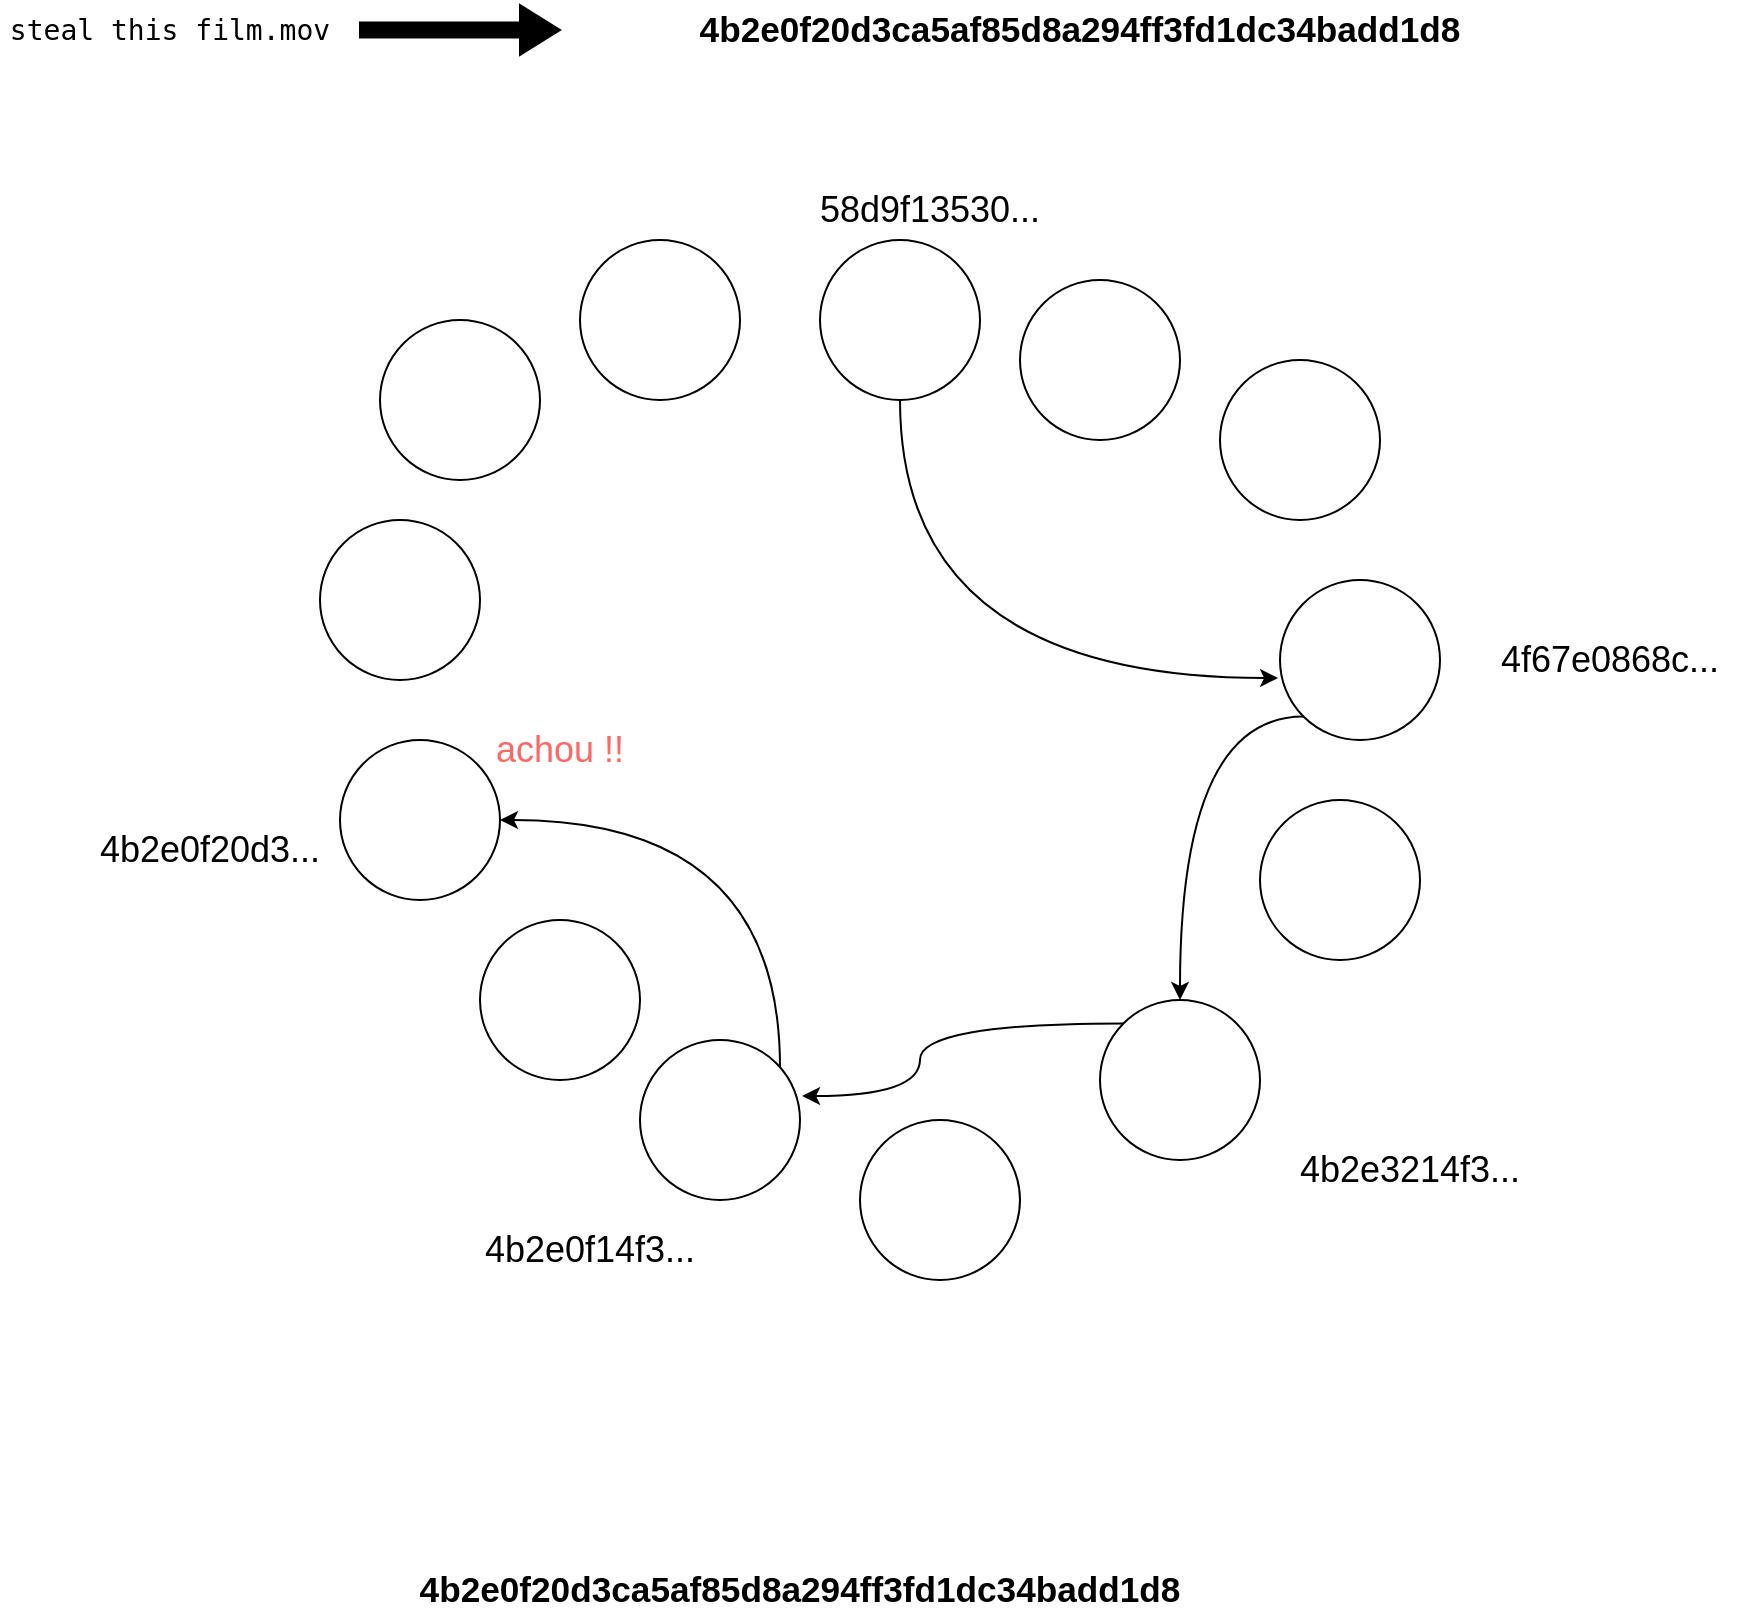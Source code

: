 <mxfile version="15.4.0" type="device"><diagram id="9lsQRw1jXQHBxLXeVqXE" name="Page-1"><mxGraphModel dx="1422" dy="1912" grid="1" gridSize="10" guides="1" tooltips="1" connect="1" arrows="1" fold="1" page="1" pageScale="1" pageWidth="850" pageHeight="1100" math="0" shadow="0"><root><mxCell id="0"/><mxCell id="1" parent="0"/><mxCell id="A3LGJm0AMuaaxf59oNxs-1" value="&lt;font face=&quot;droid sans mono, monospace, monospace, droid sans fallback&quot;&gt;&lt;span style=&quot;font-size: 14px&quot;&gt;steal this film.mov&lt;/span&gt;&lt;/font&gt;" style="text;html=1;strokeColor=none;fillColor=none;align=center;verticalAlign=middle;whiteSpace=wrap;rounded=0;" vertex="1" parent="1"><mxGeometry x="20" y="-440" width="170" height="30" as="geometry"/></mxCell><mxCell id="A3LGJm0AMuaaxf59oNxs-2" value="" style="shape=singleArrow;whiteSpace=wrap;html=1;fillColor=#000000;" vertex="1" parent="1"><mxGeometry x="200" y="-437.5" width="100" height="25" as="geometry"/></mxCell><mxCell id="A3LGJm0AMuaaxf59oNxs-3" value="&lt;font face=&quot;Lucida Grande, Verdana, Geneva, Arial, Helvetica, sans-serif&quot;&gt;&lt;span style=&quot;font-size: 17.6px&quot;&gt;&lt;b&gt;4b2e0f20d3ca5af85d8a294ff3fd1dc34badd1d8&lt;/b&gt;&lt;/span&gt;&lt;/font&gt;" style="text;html=1;strokeColor=none;fillColor=none;align=center;verticalAlign=middle;whiteSpace=wrap;rounded=0;" vertex="1" parent="1"><mxGeometry x="320" y="-440" width="480" height="30" as="geometry"/></mxCell><mxCell id="A3LGJm0AMuaaxf59oNxs-4" value="" style="ellipse;whiteSpace=wrap;html=1;aspect=fixed;fillColor=none;" vertex="1" parent="1"><mxGeometry x="310" y="-320" width="80" height="80" as="geometry"/></mxCell><mxCell id="A3LGJm0AMuaaxf59oNxs-5" value="" style="ellipse;whiteSpace=wrap;html=1;aspect=fixed;fillColor=none;" vertex="1" parent="1"><mxGeometry x="180" y="-180" width="80" height="80" as="geometry"/></mxCell><mxCell id="A3LGJm0AMuaaxf59oNxs-7" value="" style="ellipse;whiteSpace=wrap;html=1;aspect=fixed;fillColor=none;" vertex="1" parent="1"><mxGeometry x="260" y="20" width="80" height="80" as="geometry"/></mxCell><mxCell id="A3LGJm0AMuaaxf59oNxs-8" value="" style="ellipse;whiteSpace=wrap;html=1;aspect=fixed;fillColor=none;" vertex="1" parent="1"><mxGeometry x="650" y="-40" width="80" height="80" as="geometry"/></mxCell><mxCell id="A3LGJm0AMuaaxf59oNxs-9" value="" style="ellipse;whiteSpace=wrap;html=1;aspect=fixed;fillColor=none;" vertex="1" parent="1"><mxGeometry x="630" y="-260" width="80" height="80" as="geometry"/></mxCell><mxCell id="A3LGJm0AMuaaxf59oNxs-10" value="" style="ellipse;whiteSpace=wrap;html=1;aspect=fixed;fillColor=none;" vertex="1" parent="1"><mxGeometry x="530" y="-300" width="80" height="80" as="geometry"/></mxCell><mxCell id="A3LGJm0AMuaaxf59oNxs-11" value="" style="ellipse;whiteSpace=wrap;html=1;aspect=fixed;fillColor=none;" vertex="1" parent="1"><mxGeometry x="430" y="-320" width="80" height="80" as="geometry"/></mxCell><mxCell id="A3LGJm0AMuaaxf59oNxs-13" value="&lt;font face=&quot;Lucida Grande, Verdana, Geneva, Arial, Helvetica, sans-serif&quot;&gt;&lt;span style=&quot;font-size: 17.6px&quot;&gt;&lt;b&gt;4b2e0f20d3ca5af85d8a294ff3fd1dc34badd1d8&lt;/b&gt;&lt;/span&gt;&lt;/font&gt;" style="text;html=1;strokeColor=none;fillColor=none;align=center;verticalAlign=middle;whiteSpace=wrap;rounded=0;" vertex="1" parent="1"><mxGeometry x="180" y="340" width="480" height="30" as="geometry"/></mxCell><mxCell id="A3LGJm0AMuaaxf59oNxs-18" value="" style="ellipse;whiteSpace=wrap;html=1;aspect=fixed;fillColor=none;" vertex="1" parent="1"><mxGeometry x="660" y="-150" width="80" height="80" as="geometry"/></mxCell><mxCell id="A3LGJm0AMuaaxf59oNxs-19" value="" style="ellipse;whiteSpace=wrap;html=1;aspect=fixed;fillColor=none;" vertex="1" parent="1"><mxGeometry x="570" y="60" width="80" height="80" as="geometry"/></mxCell><mxCell id="A3LGJm0AMuaaxf59oNxs-20" value="" style="ellipse;whiteSpace=wrap;html=1;aspect=fixed;fillColor=none;" vertex="1" parent="1"><mxGeometry x="190" y="-70" width="80" height="80" as="geometry"/></mxCell><mxCell id="A3LGJm0AMuaaxf59oNxs-21" value="" style="ellipse;whiteSpace=wrap;html=1;aspect=fixed;fillColor=none;" vertex="1" parent="1"><mxGeometry x="210" y="-280" width="80" height="80" as="geometry"/></mxCell><mxCell id="A3LGJm0AMuaaxf59oNxs-22" value="" style="ellipse;whiteSpace=wrap;html=1;aspect=fixed;fillColor=none;" vertex="1" parent="1"><mxGeometry x="340" y="80" width="80" height="80" as="geometry"/></mxCell><mxCell id="A3LGJm0AMuaaxf59oNxs-23" value="" style="ellipse;whiteSpace=wrap;html=1;aspect=fixed;fillColor=none;" vertex="1" parent="1"><mxGeometry x="450" y="120" width="80" height="80" as="geometry"/></mxCell><mxCell id="A3LGJm0AMuaaxf59oNxs-25" value="" style="curved=1;endArrow=classic;html=1;rounded=0;edgeStyle=orthogonalEdgeStyle;exitX=0.5;exitY=1;exitDx=0;exitDy=0;entryX=-0.012;entryY=0.613;entryDx=0;entryDy=0;entryPerimeter=0;" edge="1" parent="1" source="A3LGJm0AMuaaxf59oNxs-11" target="A3LGJm0AMuaaxf59oNxs-18"><mxGeometry width="50" height="50" relative="1" as="geometry"><mxPoint x="600" y="-100" as="sourcePoint"/><mxPoint x="650" y="-150" as="targetPoint"/><Array as="points"><mxPoint x="470" y="-101"/></Array></mxGeometry></mxCell><mxCell id="A3LGJm0AMuaaxf59oNxs-27" value="" style="curved=1;endArrow=classic;html=1;rounded=0;edgeStyle=orthogonalEdgeStyle;entryX=0.5;entryY=0;entryDx=0;entryDy=0;exitX=0;exitY=1;exitDx=0;exitDy=0;" edge="1" parent="1" source="A3LGJm0AMuaaxf59oNxs-18" target="A3LGJm0AMuaaxf59oNxs-19"><mxGeometry width="50" height="50" relative="1" as="geometry"><mxPoint x="530" y="10" as="sourcePoint"/><mxPoint x="580" y="-40" as="targetPoint"/><Array as="points"><mxPoint x="610" y="-82"/></Array></mxGeometry></mxCell><mxCell id="A3LGJm0AMuaaxf59oNxs-28" value="&lt;font style=&quot;font-size: 18px&quot;&gt;58d9f13530...&lt;/font&gt;" style="text;html=1;strokeColor=none;fillColor=none;align=center;verticalAlign=middle;whiteSpace=wrap;rounded=0;" vertex="1" parent="1"><mxGeometry x="410" y="-350" width="150" height="30" as="geometry"/></mxCell><mxCell id="A3LGJm0AMuaaxf59oNxs-29" value="&lt;font style=&quot;font-size: 18px&quot;&gt;4f67e0868c...&lt;/font&gt;" style="text;html=1;strokeColor=none;fillColor=none;align=center;verticalAlign=middle;whiteSpace=wrap;rounded=0;" vertex="1" parent="1"><mxGeometry x="750" y="-125" width="150" height="30" as="geometry"/></mxCell><mxCell id="A3LGJm0AMuaaxf59oNxs-30" value="&lt;font style=&quot;font-size: 18px&quot;&gt;4b2e3214f3...&lt;/font&gt;" style="text;html=1;strokeColor=none;fillColor=none;align=center;verticalAlign=middle;whiteSpace=wrap;rounded=0;" vertex="1" parent="1"><mxGeometry x="650" y="130" width="150" height="30" as="geometry"/></mxCell><mxCell id="A3LGJm0AMuaaxf59oNxs-31" value="&lt;font style=&quot;font-size: 18px&quot;&gt;4b2e0f20d3...&lt;/font&gt;" style="text;html=1;strokeColor=none;fillColor=none;align=center;verticalAlign=middle;whiteSpace=wrap;rounded=0;" vertex="1" parent="1"><mxGeometry x="50" y="-30" width="150" height="30" as="geometry"/></mxCell><mxCell id="A3LGJm0AMuaaxf59oNxs-32" value="&lt;font style=&quot;font-size: 18px&quot;&gt;4b2e0f14f3...&lt;/font&gt;" style="text;html=1;strokeColor=none;fillColor=none;align=center;verticalAlign=middle;whiteSpace=wrap;rounded=0;" vertex="1" parent="1"><mxGeometry x="240" y="170" width="150" height="30" as="geometry"/></mxCell><mxCell id="A3LGJm0AMuaaxf59oNxs-33" value="" style="curved=1;endArrow=classic;html=1;rounded=0;edgeStyle=orthogonalEdgeStyle;entryX=1;entryY=0.5;entryDx=0;entryDy=0;" edge="1" parent="1" source="A3LGJm0AMuaaxf59oNxs-22" target="A3LGJm0AMuaaxf59oNxs-20"><mxGeometry width="50" height="50" relative="1" as="geometry"><mxPoint x="471.716" y="-69.996" as="sourcePoint"/><mxPoint x="410" y="71.72" as="targetPoint"/><Array as="points"><mxPoint x="410" y="-30"/></Array></mxGeometry></mxCell><mxCell id="A3LGJm0AMuaaxf59oNxs-34" value="" style="curved=1;endArrow=classic;html=1;rounded=0;edgeStyle=orthogonalEdgeStyle;entryX=1.013;entryY=0.35;entryDx=0;entryDy=0;exitX=0;exitY=0;exitDx=0;exitDy=0;entryPerimeter=0;" edge="1" parent="1" source="A3LGJm0AMuaaxf59oNxs-19" target="A3LGJm0AMuaaxf59oNxs-22"><mxGeometry width="50" height="50" relative="1" as="geometry"><mxPoint x="541.716" y="-61.716" as="sourcePoint"/><mxPoint x="480" y="80" as="targetPoint"/><Array as="points"><mxPoint x="480" y="72"/><mxPoint x="480" y="108"/></Array></mxGeometry></mxCell><mxCell id="A3LGJm0AMuaaxf59oNxs-35" value="&lt;font style=&quot;font-size: 18px&quot; color=&quot;#ff6666&quot;&gt;achou !!&lt;/font&gt;" style="text;html=1;strokeColor=none;fillColor=none;align=center;verticalAlign=middle;whiteSpace=wrap;rounded=0;" vertex="1" parent="1"><mxGeometry x="260" y="-80" width="80" height="30" as="geometry"/></mxCell></root></mxGraphModel></diagram></mxfile>